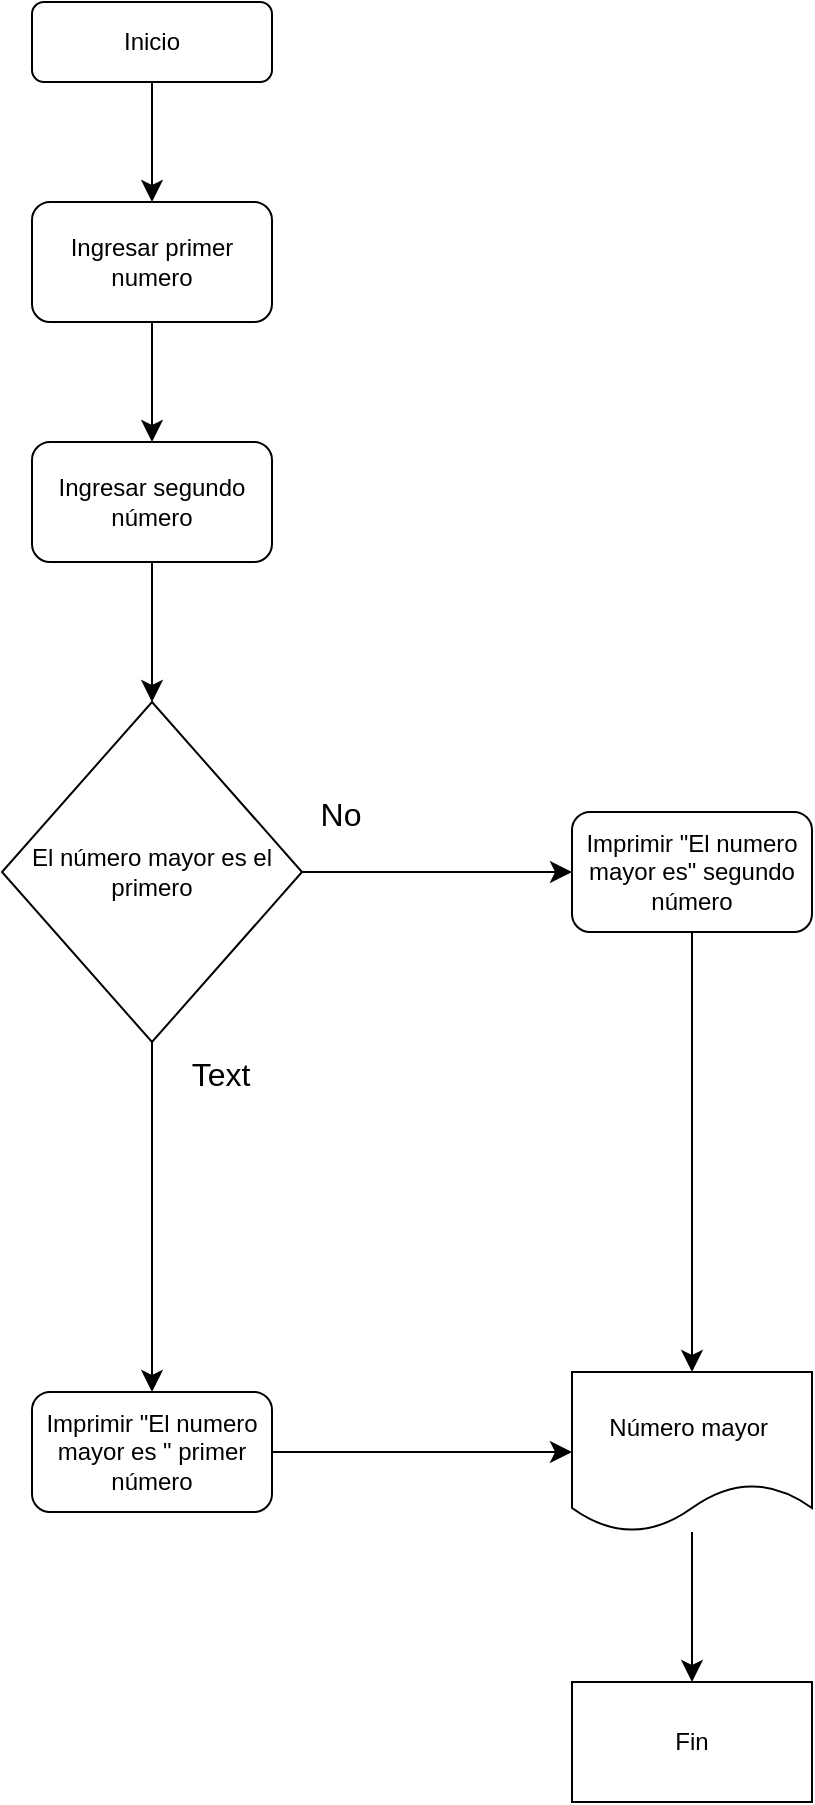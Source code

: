 <mxfile version="26.2.13">
  <diagram id="C5RBs43oDa-KdzZeNtuy" name="Page-1">
    <mxGraphModel dx="674" dy="851" grid="1" gridSize="10" guides="1" tooltips="1" connect="1" arrows="1" fold="1" page="1" pageScale="1" pageWidth="827" pageHeight="1169" math="0" shadow="0">
      <root>
        <mxCell id="WIyWlLk6GJQsqaUBKTNV-0" />
        <mxCell id="WIyWlLk6GJQsqaUBKTNV-1" parent="WIyWlLk6GJQsqaUBKTNV-0" />
        <mxCell id="2dKWging5KWCIZ0u3hdL-2" value="" style="edgeStyle=none;curved=1;rounded=0;orthogonalLoop=1;jettySize=auto;html=1;fontSize=12;startSize=8;endSize=8;" edge="1" parent="WIyWlLk6GJQsqaUBKTNV-1" source="WIyWlLk6GJQsqaUBKTNV-3" target="2dKWging5KWCIZ0u3hdL-0">
          <mxGeometry relative="1" as="geometry" />
        </mxCell>
        <mxCell id="WIyWlLk6GJQsqaUBKTNV-3" value="Inicio" style="rounded=1;whiteSpace=wrap;html=1;fontSize=12;glass=0;strokeWidth=1;shadow=0;" parent="WIyWlLk6GJQsqaUBKTNV-1" vertex="1">
          <mxGeometry x="160" y="80" width="120" height="40" as="geometry" />
        </mxCell>
        <mxCell id="2dKWging5KWCIZ0u3hdL-3" value="" style="edgeStyle=none;curved=1;rounded=0;orthogonalLoop=1;jettySize=auto;html=1;fontSize=12;startSize=8;endSize=8;" edge="1" parent="WIyWlLk6GJQsqaUBKTNV-1" source="2dKWging5KWCIZ0u3hdL-0" target="2dKWging5KWCIZ0u3hdL-1">
          <mxGeometry relative="1" as="geometry" />
        </mxCell>
        <mxCell id="2dKWging5KWCIZ0u3hdL-0" value="Ingresar primer numero" style="rounded=1;whiteSpace=wrap;html=1;" vertex="1" parent="WIyWlLk6GJQsqaUBKTNV-1">
          <mxGeometry x="160" y="180" width="120" height="60" as="geometry" />
        </mxCell>
        <mxCell id="2dKWging5KWCIZ0u3hdL-5" value="" style="edgeStyle=none;curved=1;rounded=0;orthogonalLoop=1;jettySize=auto;html=1;fontSize=12;startSize=8;endSize=8;" edge="1" parent="WIyWlLk6GJQsqaUBKTNV-1" source="2dKWging5KWCIZ0u3hdL-1" target="2dKWging5KWCIZ0u3hdL-4">
          <mxGeometry relative="1" as="geometry" />
        </mxCell>
        <mxCell id="2dKWging5KWCIZ0u3hdL-1" value="Ingresar segundo número" style="rounded=1;whiteSpace=wrap;html=1;" vertex="1" parent="WIyWlLk6GJQsqaUBKTNV-1">
          <mxGeometry x="160" y="300" width="120" height="60" as="geometry" />
        </mxCell>
        <mxCell id="2dKWging5KWCIZ0u3hdL-7" value="" style="edgeStyle=none;curved=1;rounded=0;orthogonalLoop=1;jettySize=auto;html=1;fontSize=12;startSize=8;endSize=8;" edge="1" parent="WIyWlLk6GJQsqaUBKTNV-1" source="2dKWging5KWCIZ0u3hdL-4" target="2dKWging5KWCIZ0u3hdL-6">
          <mxGeometry relative="1" as="geometry" />
        </mxCell>
        <mxCell id="2dKWging5KWCIZ0u3hdL-9" value="" style="edgeStyle=none;curved=1;rounded=0;orthogonalLoop=1;jettySize=auto;html=1;fontSize=12;startSize=8;endSize=8;" edge="1" parent="WIyWlLk6GJQsqaUBKTNV-1" source="2dKWging5KWCIZ0u3hdL-4" target="2dKWging5KWCIZ0u3hdL-8">
          <mxGeometry relative="1" as="geometry" />
        </mxCell>
        <mxCell id="2dKWging5KWCIZ0u3hdL-4" value="El número mayor es el primero" style="rhombus;whiteSpace=wrap;html=1;" vertex="1" parent="WIyWlLk6GJQsqaUBKTNV-1">
          <mxGeometry x="145" y="430" width="150" height="170" as="geometry" />
        </mxCell>
        <mxCell id="2dKWging5KWCIZ0u3hdL-12" style="edgeStyle=none;curved=1;rounded=0;orthogonalLoop=1;jettySize=auto;html=1;exitX=0.5;exitY=1;exitDx=0;exitDy=0;entryX=0.5;entryY=0;entryDx=0;entryDy=0;fontSize=12;startSize=8;endSize=8;" edge="1" parent="WIyWlLk6GJQsqaUBKTNV-1" source="2dKWging5KWCIZ0u3hdL-6" target="2dKWging5KWCIZ0u3hdL-10">
          <mxGeometry relative="1" as="geometry" />
        </mxCell>
        <mxCell id="2dKWging5KWCIZ0u3hdL-6" value="Imprimir &quot;El numero mayor es&quot; segundo número" style="rounded=1;whiteSpace=wrap;html=1;" vertex="1" parent="WIyWlLk6GJQsqaUBKTNV-1">
          <mxGeometry x="430" y="485" width="120" height="60" as="geometry" />
        </mxCell>
        <mxCell id="2dKWging5KWCIZ0u3hdL-13" value="" style="edgeStyle=none;curved=1;rounded=0;orthogonalLoop=1;jettySize=auto;html=1;fontSize=12;startSize=8;endSize=8;" edge="1" parent="WIyWlLk6GJQsqaUBKTNV-1" source="2dKWging5KWCIZ0u3hdL-8" target="2dKWging5KWCIZ0u3hdL-10">
          <mxGeometry relative="1" as="geometry" />
        </mxCell>
        <mxCell id="2dKWging5KWCIZ0u3hdL-8" value="Imprimir &quot;El numero mayor es &quot; primer número" style="rounded=1;whiteSpace=wrap;html=1;" vertex="1" parent="WIyWlLk6GJQsqaUBKTNV-1">
          <mxGeometry x="160" y="775" width="120" height="60" as="geometry" />
        </mxCell>
        <mxCell id="2dKWging5KWCIZ0u3hdL-14" value="" style="edgeStyle=none;curved=1;rounded=0;orthogonalLoop=1;jettySize=auto;html=1;fontSize=12;startSize=8;endSize=8;" edge="1" parent="WIyWlLk6GJQsqaUBKTNV-1" source="2dKWging5KWCIZ0u3hdL-10" target="2dKWging5KWCIZ0u3hdL-11">
          <mxGeometry relative="1" as="geometry" />
        </mxCell>
        <mxCell id="2dKWging5KWCIZ0u3hdL-10" value="Número mayor&amp;nbsp;" style="shape=document;whiteSpace=wrap;html=1;boundedLbl=1;" vertex="1" parent="WIyWlLk6GJQsqaUBKTNV-1">
          <mxGeometry x="430" y="765" width="120" height="80" as="geometry" />
        </mxCell>
        <mxCell id="2dKWging5KWCIZ0u3hdL-11" value="Fin" style="rounded=0;whiteSpace=wrap;html=1;" vertex="1" parent="WIyWlLk6GJQsqaUBKTNV-1">
          <mxGeometry x="430" y="920" width="120" height="60" as="geometry" />
        </mxCell>
        <mxCell id="2dKWging5KWCIZ0u3hdL-15" value="No" style="text;html=1;align=center;verticalAlign=middle;resizable=0;points=[];autosize=1;strokeColor=none;fillColor=none;fontSize=16;" vertex="1" parent="WIyWlLk6GJQsqaUBKTNV-1">
          <mxGeometry x="294" y="471" width="40" height="30" as="geometry" />
        </mxCell>
        <mxCell id="2dKWging5KWCIZ0u3hdL-16" value="Text" style="text;html=1;align=center;verticalAlign=middle;resizable=0;points=[];autosize=1;strokeColor=none;fillColor=none;fontSize=16;" vertex="1" parent="WIyWlLk6GJQsqaUBKTNV-1">
          <mxGeometry x="229" y="601" width="50" height="30" as="geometry" />
        </mxCell>
      </root>
    </mxGraphModel>
  </diagram>
</mxfile>
